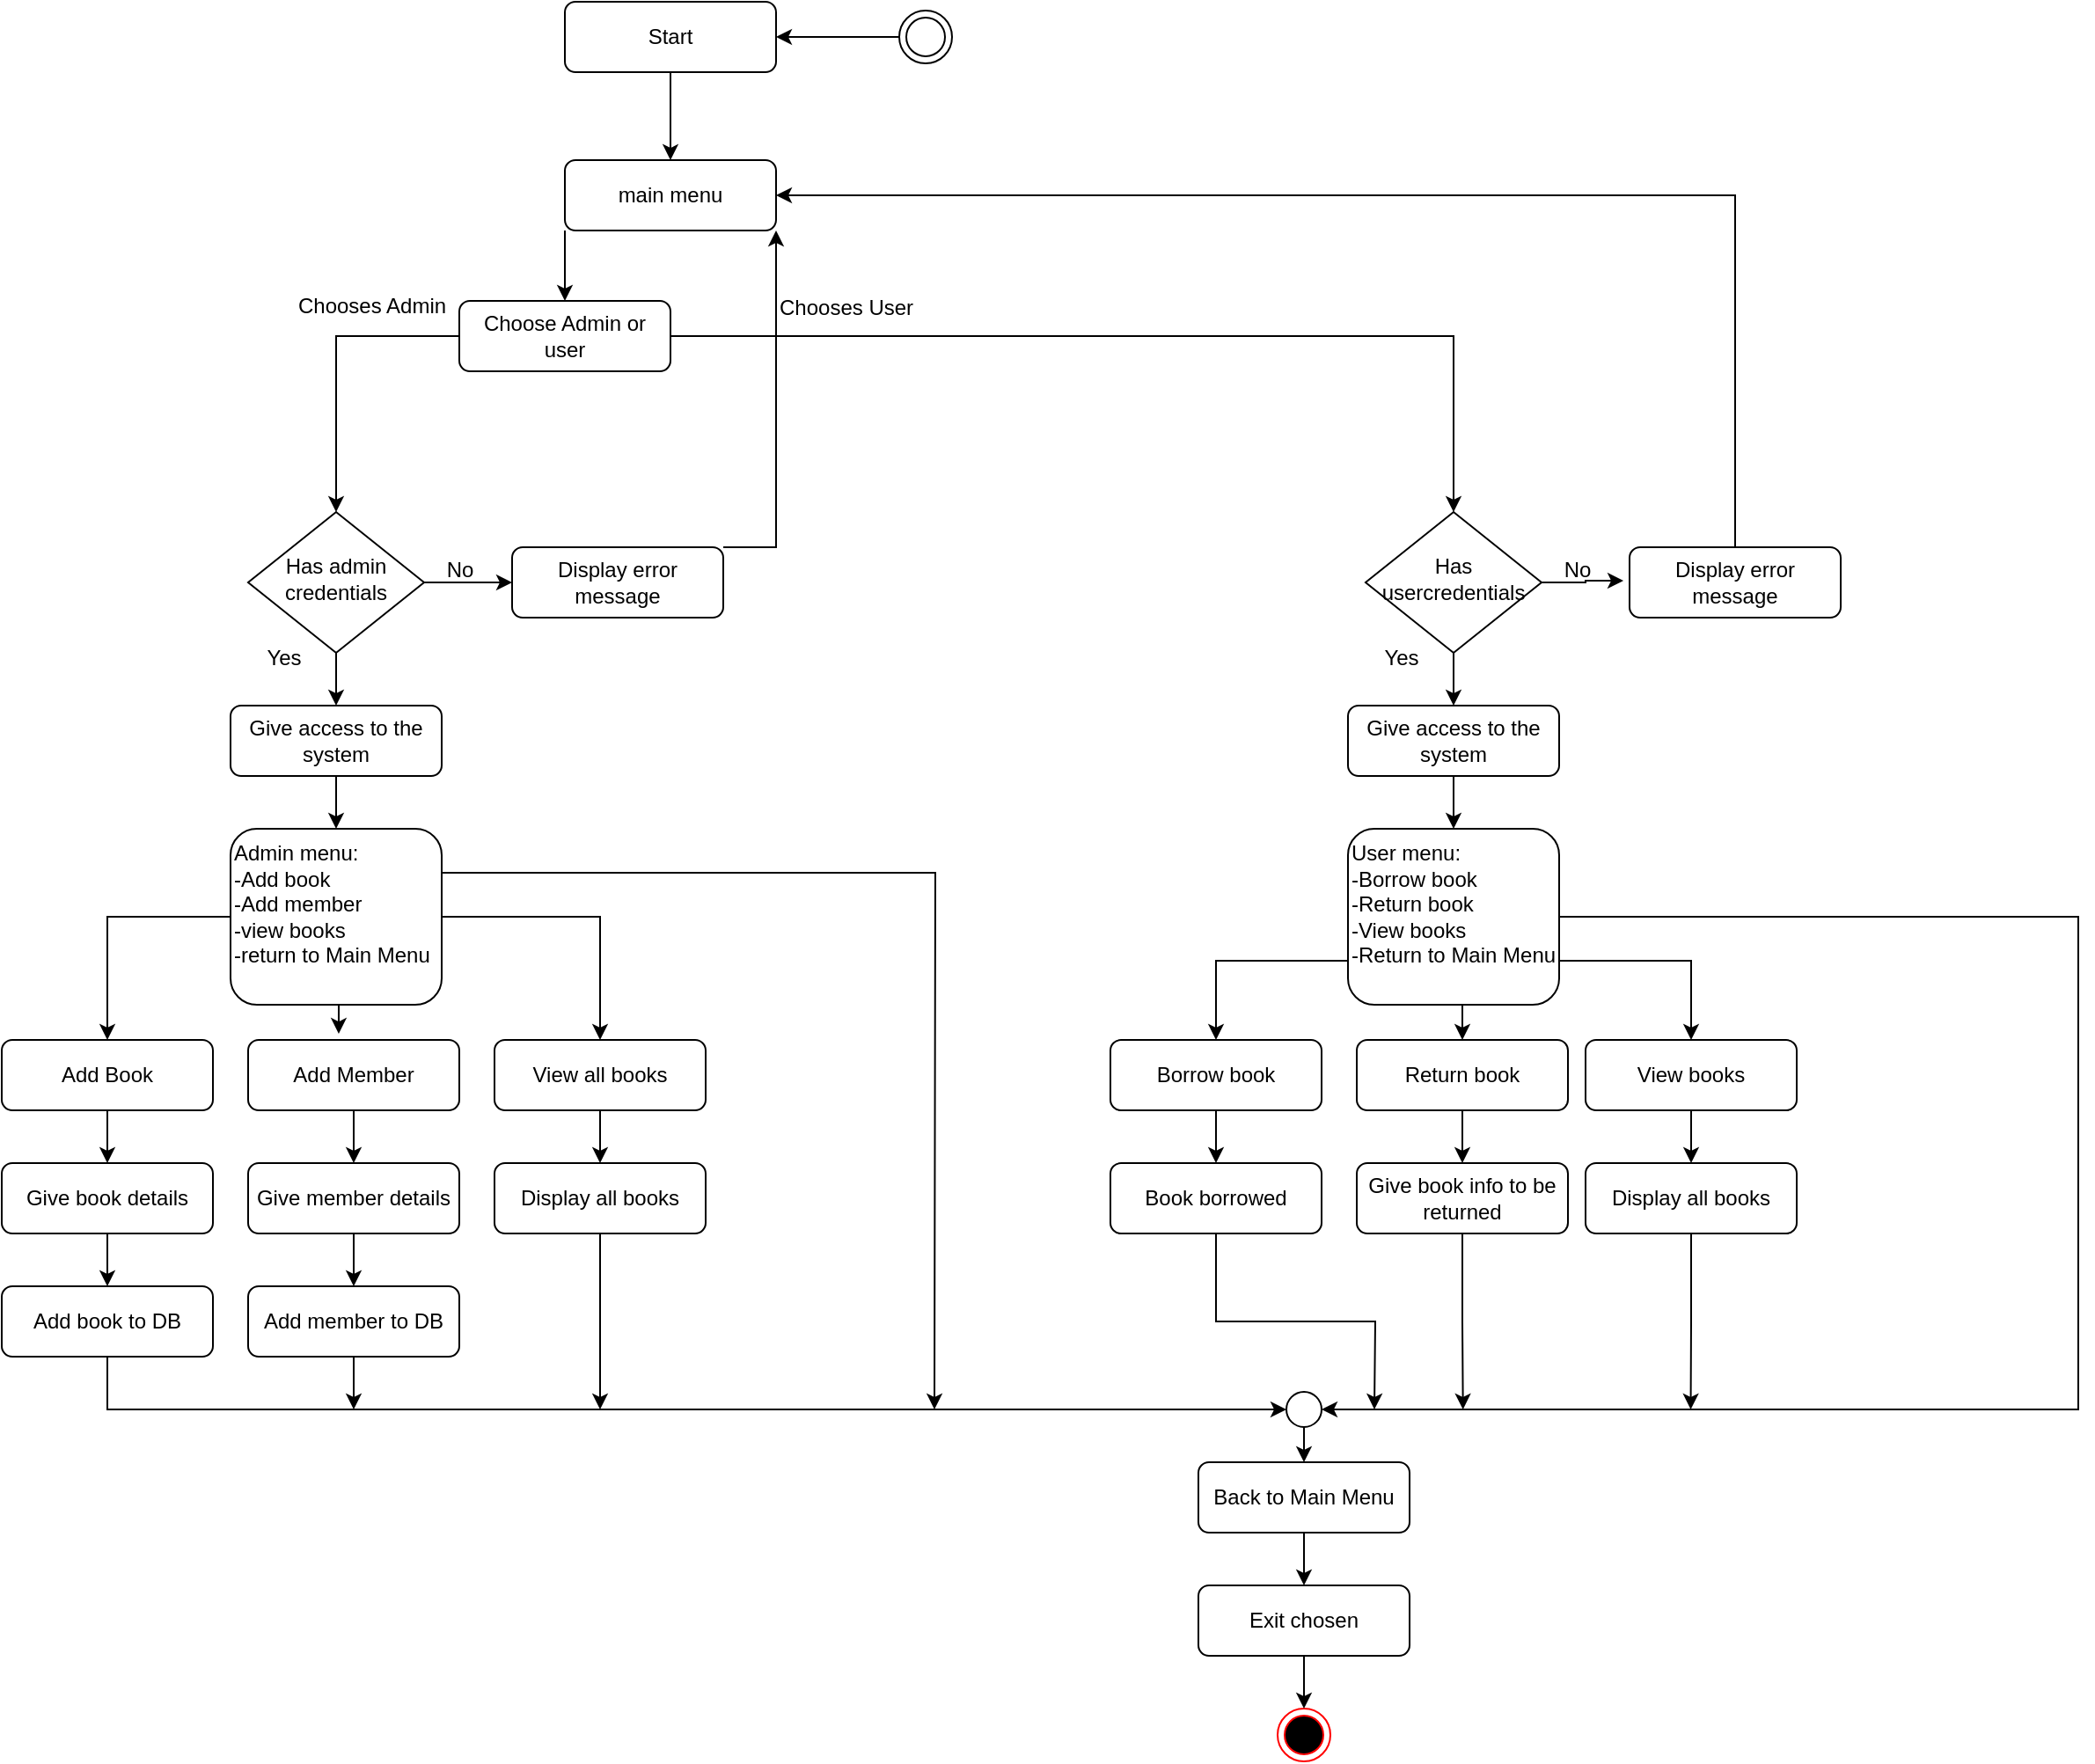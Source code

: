 <mxfile version="24.2.5" type="device">
  <diagram id="C5RBs43oDa-KdzZeNtuy" name="Page-1">
    <mxGraphModel dx="2722" dy="1407" grid="1" gridSize="10" guides="1" tooltips="1" connect="1" arrows="1" fold="1" page="1" pageScale="1" pageWidth="827" pageHeight="1169" math="0" shadow="0">
      <root>
        <mxCell id="WIyWlLk6GJQsqaUBKTNV-0" />
        <mxCell id="WIyWlLk6GJQsqaUBKTNV-1" parent="WIyWlLk6GJQsqaUBKTNV-0" />
        <mxCell id="9pO-BKtLgeTeurF5Q9mF-15" style="edgeStyle=orthogonalEdgeStyle;rounded=0;orthogonalLoop=1;jettySize=auto;html=1;exitX=0;exitY=1;exitDx=0;exitDy=0;entryX=0.5;entryY=0;entryDx=0;entryDy=0;" edge="1" parent="WIyWlLk6GJQsqaUBKTNV-1" source="WIyWlLk6GJQsqaUBKTNV-3" target="9pO-BKtLgeTeurF5Q9mF-0">
          <mxGeometry relative="1" as="geometry" />
        </mxCell>
        <mxCell id="WIyWlLk6GJQsqaUBKTNV-3" value="main menu" style="rounded=1;whiteSpace=wrap;html=1;fontSize=12;glass=0;strokeWidth=1;shadow=0;" parent="WIyWlLk6GJQsqaUBKTNV-1" vertex="1">
          <mxGeometry x="330" y="120" width="120" height="40" as="geometry" />
        </mxCell>
        <mxCell id="9pO-BKtLgeTeurF5Q9mF-10" style="edgeStyle=orthogonalEdgeStyle;rounded=0;orthogonalLoop=1;jettySize=auto;html=1;exitX=1;exitY=0.5;exitDx=0;exitDy=0;entryX=0;entryY=0.5;entryDx=0;entryDy=0;" edge="1" parent="WIyWlLk6GJQsqaUBKTNV-1" source="WIyWlLk6GJQsqaUBKTNV-6" target="WIyWlLk6GJQsqaUBKTNV-7">
          <mxGeometry relative="1" as="geometry" />
        </mxCell>
        <mxCell id="9pO-BKtLgeTeurF5Q9mF-12" style="edgeStyle=orthogonalEdgeStyle;rounded=0;orthogonalLoop=1;jettySize=auto;html=1;exitX=0.5;exitY=1;exitDx=0;exitDy=0;entryX=0.5;entryY=0;entryDx=0;entryDy=0;" edge="1" parent="WIyWlLk6GJQsqaUBKTNV-1" source="WIyWlLk6GJQsqaUBKTNV-6" target="oyNKYAAfsACNKqSFx4lD-1">
          <mxGeometry relative="1" as="geometry" />
        </mxCell>
        <mxCell id="WIyWlLk6GJQsqaUBKTNV-6" value="Has admin credentials" style="rhombus;whiteSpace=wrap;html=1;shadow=0;fontFamily=Helvetica;fontSize=12;align=center;strokeWidth=1;spacing=6;spacingTop=-4;" parent="WIyWlLk6GJQsqaUBKTNV-1" vertex="1">
          <mxGeometry x="150" y="320" width="100" height="80" as="geometry" />
        </mxCell>
        <mxCell id="9pO-BKtLgeTeurF5Q9mF-14" style="edgeStyle=orthogonalEdgeStyle;rounded=0;orthogonalLoop=1;jettySize=auto;html=1;exitX=1;exitY=0;exitDx=0;exitDy=0;entryX=1;entryY=1;entryDx=0;entryDy=0;" edge="1" parent="WIyWlLk6GJQsqaUBKTNV-1" source="WIyWlLk6GJQsqaUBKTNV-7" target="WIyWlLk6GJQsqaUBKTNV-3">
          <mxGeometry relative="1" as="geometry">
            <Array as="points">
              <mxPoint x="450" y="340" />
            </Array>
          </mxGeometry>
        </mxCell>
        <mxCell id="WIyWlLk6GJQsqaUBKTNV-7" value="Display error message" style="rounded=1;whiteSpace=wrap;html=1;fontSize=12;glass=0;strokeWidth=1;shadow=0;" parent="WIyWlLk6GJQsqaUBKTNV-1" vertex="1">
          <mxGeometry x="300" y="340" width="120" height="40" as="geometry" />
        </mxCell>
        <mxCell id="9pO-BKtLgeTeurF5Q9mF-31" style="edgeStyle=orthogonalEdgeStyle;rounded=0;orthogonalLoop=1;jettySize=auto;html=1;exitX=0.5;exitY=1;exitDx=0;exitDy=0;entryX=0.5;entryY=0;entryDx=0;entryDy=0;" edge="1" parent="WIyWlLk6GJQsqaUBKTNV-1" source="oyNKYAAfsACNKqSFx4lD-1" target="9pO-BKtLgeTeurF5Q9mF-30">
          <mxGeometry relative="1" as="geometry" />
        </mxCell>
        <mxCell id="oyNKYAAfsACNKqSFx4lD-1" value="Give access to the system" style="rounded=1;whiteSpace=wrap;html=1;fontSize=12;glass=0;strokeWidth=1;shadow=0;" parent="WIyWlLk6GJQsqaUBKTNV-1" vertex="1">
          <mxGeometry x="140" y="430" width="120" height="40" as="geometry" />
        </mxCell>
        <mxCell id="9pO-BKtLgeTeurF5Q9mF-79" style="edgeStyle=orthogonalEdgeStyle;rounded=0;orthogonalLoop=1;jettySize=auto;html=1;exitX=1;exitY=0.5;exitDx=0;exitDy=0;entryX=1;entryY=0.5;entryDx=0;entryDy=0;" edge="1" parent="WIyWlLk6GJQsqaUBKTNV-1" source="oyNKYAAfsACNKqSFx4lD-6" target="oyNKYAAfsACNKqSFx4lD-13">
          <mxGeometry relative="1" as="geometry">
            <mxPoint x="1150" y="549.471" as="targetPoint" />
            <Array as="points">
              <mxPoint x="1190" y="550" />
              <mxPoint x="1190" y="830" />
            </Array>
          </mxGeometry>
        </mxCell>
        <mxCell id="9pO-BKtLgeTeurF5Q9mF-80" style="edgeStyle=orthogonalEdgeStyle;rounded=0;orthogonalLoop=1;jettySize=auto;html=1;exitX=1;exitY=0.75;exitDx=0;exitDy=0;entryX=0.5;entryY=0;entryDx=0;entryDy=0;" edge="1" parent="WIyWlLk6GJQsqaUBKTNV-1" source="oyNKYAAfsACNKqSFx4lD-6" target="9pO-BKtLgeTeurF5Q9mF-49">
          <mxGeometry relative="1" as="geometry" />
        </mxCell>
        <mxCell id="9pO-BKtLgeTeurF5Q9mF-81" style="edgeStyle=orthogonalEdgeStyle;rounded=0;orthogonalLoop=1;jettySize=auto;html=1;exitX=0.5;exitY=1;exitDx=0;exitDy=0;entryX=0.5;entryY=0;entryDx=0;entryDy=0;" edge="1" parent="WIyWlLk6GJQsqaUBKTNV-1" source="oyNKYAAfsACNKqSFx4lD-6" target="9pO-BKtLgeTeurF5Q9mF-47">
          <mxGeometry relative="1" as="geometry" />
        </mxCell>
        <mxCell id="9pO-BKtLgeTeurF5Q9mF-82" style="edgeStyle=orthogonalEdgeStyle;rounded=0;orthogonalLoop=1;jettySize=auto;html=1;exitX=0;exitY=0.75;exitDx=0;exitDy=0;entryX=0.5;entryY=0;entryDx=0;entryDy=0;" edge="1" parent="WIyWlLk6GJQsqaUBKTNV-1" source="oyNKYAAfsACNKqSFx4lD-6" target="9pO-BKtLgeTeurF5Q9mF-48">
          <mxGeometry relative="1" as="geometry" />
        </mxCell>
        <mxCell id="oyNKYAAfsACNKqSFx4lD-6" value="User menu:&lt;div&gt;-Borrow book&lt;/div&gt;&lt;div&gt;-Return book&lt;/div&gt;&lt;div&gt;-View books&lt;/div&gt;&lt;div&gt;-Return to Main Menu&lt;/div&gt;&lt;div&gt;&lt;br style=&quot;&quot;&gt;&lt;/div&gt;" style="rounded=1;whiteSpace=wrap;html=1;fontSize=12;glass=0;strokeWidth=1;shadow=0;align=left;" parent="WIyWlLk6GJQsqaUBKTNV-1" vertex="1">
          <mxGeometry x="775" y="500" width="120" height="100" as="geometry" />
        </mxCell>
        <mxCell id="9pO-BKtLgeTeurF5Q9mF-39" style="edgeStyle=orthogonalEdgeStyle;rounded=0;orthogonalLoop=1;jettySize=auto;html=1;exitX=0.5;exitY=1;exitDx=0;exitDy=0;entryX=0.5;entryY=0;entryDx=0;entryDy=0;" edge="1" parent="WIyWlLk6GJQsqaUBKTNV-1" source="oyNKYAAfsACNKqSFx4lD-13" target="9pO-BKtLgeTeurF5Q9mF-37">
          <mxGeometry relative="1" as="geometry" />
        </mxCell>
        <mxCell id="oyNKYAAfsACNKqSFx4lD-13" value="" style="ellipse;whiteSpace=wrap;html=1;aspect=fixed;" parent="WIyWlLk6GJQsqaUBKTNV-1" vertex="1">
          <mxGeometry x="740" y="820" width="20" height="20" as="geometry" />
        </mxCell>
        <mxCell id="oyNKYAAfsACNKqSFx4lD-20" style="edgeStyle=orthogonalEdgeStyle;rounded=0;orthogonalLoop=1;jettySize=auto;html=1;exitX=0.5;exitY=1;exitDx=0;exitDy=0;entryX=0.5;entryY=0;entryDx=0;entryDy=0;" parent="WIyWlLk6GJQsqaUBKTNV-1" source="oyNKYAAfsACNKqSFx4lD-19" target="WIyWlLk6GJQsqaUBKTNV-3" edge="1">
          <mxGeometry relative="1" as="geometry" />
        </mxCell>
        <mxCell id="oyNKYAAfsACNKqSFx4lD-19" value="Start" style="rounded=1;whiteSpace=wrap;html=1;fontSize=12;glass=0;strokeWidth=1;shadow=0;" parent="WIyWlLk6GJQsqaUBKTNV-1" vertex="1">
          <mxGeometry x="330" y="30" width="120" height="40" as="geometry" />
        </mxCell>
        <mxCell id="oyNKYAAfsACNKqSFx4lD-21" value="Yes&lt;div&gt;&lt;br&gt;&lt;/div&gt;" style="text;html=1;align=center;verticalAlign=middle;resizable=0;points=[];autosize=1;strokeColor=none;fillColor=none;" parent="WIyWlLk6GJQsqaUBKTNV-1" vertex="1">
          <mxGeometry x="150" y="390" width="40" height="40" as="geometry" />
        </mxCell>
        <mxCell id="oyNKYAAfsACNKqSFx4lD-49" value="" style="ellipse;html=1;shape=endState;fillColor=#000000;strokeColor=#ff0000;" parent="WIyWlLk6GJQsqaUBKTNV-1" vertex="1">
          <mxGeometry x="735" y="1000" width="30" height="30" as="geometry" />
        </mxCell>
        <mxCell id="oyNKYAAfsACNKqSFx4lD-51" style="edgeStyle=orthogonalEdgeStyle;rounded=0;orthogonalLoop=1;jettySize=auto;html=1;exitX=0;exitY=0.5;exitDx=0;exitDy=0;entryX=1;entryY=0.5;entryDx=0;entryDy=0;" parent="WIyWlLk6GJQsqaUBKTNV-1" source="oyNKYAAfsACNKqSFx4lD-50" target="oyNKYAAfsACNKqSFx4lD-19" edge="1">
          <mxGeometry relative="1" as="geometry" />
        </mxCell>
        <mxCell id="oyNKYAAfsACNKqSFx4lD-50" value="" style="ellipse;shape=doubleEllipse;html=1;dashed=0;whiteSpace=wrap;aspect=fixed;" parent="WIyWlLk6GJQsqaUBKTNV-1" vertex="1">
          <mxGeometry x="520" y="35" width="30" height="30" as="geometry" />
        </mxCell>
        <mxCell id="9pO-BKtLgeTeurF5Q9mF-7" style="edgeStyle=orthogonalEdgeStyle;rounded=0;orthogonalLoop=1;jettySize=auto;html=1;exitX=0;exitY=0.5;exitDx=0;exitDy=0;entryX=0.5;entryY=0;entryDx=0;entryDy=0;" edge="1" parent="WIyWlLk6GJQsqaUBKTNV-1" source="9pO-BKtLgeTeurF5Q9mF-0" target="WIyWlLk6GJQsqaUBKTNV-6">
          <mxGeometry relative="1" as="geometry" />
        </mxCell>
        <mxCell id="9pO-BKtLgeTeurF5Q9mF-16" style="edgeStyle=orthogonalEdgeStyle;rounded=0;orthogonalLoop=1;jettySize=auto;html=1;exitX=1;exitY=0.5;exitDx=0;exitDy=0;entryX=0.5;entryY=0;entryDx=0;entryDy=0;" edge="1" parent="WIyWlLk6GJQsqaUBKTNV-1" source="9pO-BKtLgeTeurF5Q9mF-0" target="9pO-BKtLgeTeurF5Q9mF-6">
          <mxGeometry relative="1" as="geometry">
            <mxPoint x="520" y="219.667" as="targetPoint" />
          </mxGeometry>
        </mxCell>
        <mxCell id="9pO-BKtLgeTeurF5Q9mF-0" value="Choose Admin or user" style="rounded=1;whiteSpace=wrap;html=1;fontSize=12;glass=0;strokeWidth=1;shadow=0;" vertex="1" parent="WIyWlLk6GJQsqaUBKTNV-1">
          <mxGeometry x="270" y="200" width="120" height="40" as="geometry" />
        </mxCell>
        <mxCell id="9pO-BKtLgeTeurF5Q9mF-5" style="edgeStyle=orthogonalEdgeStyle;rounded=0;orthogonalLoop=1;jettySize=auto;html=1;exitX=0.5;exitY=0;exitDx=0;exitDy=0;entryX=0.5;entryY=0;entryDx=0;entryDy=0;" edge="1" parent="WIyWlLk6GJQsqaUBKTNV-1" source="WIyWlLk6GJQsqaUBKTNV-6" target="WIyWlLk6GJQsqaUBKTNV-6">
          <mxGeometry relative="1" as="geometry" />
        </mxCell>
        <mxCell id="9pO-BKtLgeTeurF5Q9mF-6" value="Has usercredentials" style="rhombus;whiteSpace=wrap;html=1;shadow=0;fontFamily=Helvetica;fontSize=12;align=center;strokeWidth=1;spacing=6;spacingTop=-4;" vertex="1" parent="WIyWlLk6GJQsqaUBKTNV-1">
          <mxGeometry x="785" y="320" width="100" height="80" as="geometry" />
        </mxCell>
        <mxCell id="9pO-BKtLgeTeurF5Q9mF-8" value="&lt;div&gt;Chooses Admin&lt;div&gt;&lt;br&gt;&lt;/div&gt;&lt;/div&gt;" style="text;html=1;align=center;verticalAlign=middle;resizable=0;points=[];autosize=1;strokeColor=none;fillColor=none;" vertex="1" parent="WIyWlLk6GJQsqaUBKTNV-1">
          <mxGeometry x="165" y="190" width="110" height="40" as="geometry" />
        </mxCell>
        <mxCell id="9pO-BKtLgeTeurF5Q9mF-13" value="No" style="text;html=1;align=center;verticalAlign=middle;resizable=0;points=[];autosize=1;strokeColor=none;fillColor=none;" vertex="1" parent="WIyWlLk6GJQsqaUBKTNV-1">
          <mxGeometry x="250" y="338" width="40" height="30" as="geometry" />
        </mxCell>
        <mxCell id="9pO-BKtLgeTeurF5Q9mF-18" style="edgeStyle=orthogonalEdgeStyle;rounded=0;orthogonalLoop=1;jettySize=auto;html=1;exitX=0.5;exitY=1;exitDx=0;exitDy=0;entryX=0.5;entryY=0;entryDx=0;entryDy=0;" edge="1" parent="WIyWlLk6GJQsqaUBKTNV-1" target="9pO-BKtLgeTeurF5Q9mF-21">
          <mxGeometry relative="1" as="geometry">
            <mxPoint x="835" y="400" as="sourcePoint" />
          </mxGeometry>
        </mxCell>
        <mxCell id="9pO-BKtLgeTeurF5Q9mF-27" style="edgeStyle=orthogonalEdgeStyle;rounded=0;orthogonalLoop=1;jettySize=auto;html=1;exitX=0.5;exitY=0;exitDx=0;exitDy=0;entryX=1;entryY=0.5;entryDx=0;entryDy=0;" edge="1" parent="WIyWlLk6GJQsqaUBKTNV-1" source="9pO-BKtLgeTeurF5Q9mF-20" target="WIyWlLk6GJQsqaUBKTNV-3">
          <mxGeometry relative="1" as="geometry" />
        </mxCell>
        <mxCell id="9pO-BKtLgeTeurF5Q9mF-20" value="Display error message" style="rounded=1;whiteSpace=wrap;html=1;fontSize=12;glass=0;strokeWidth=1;shadow=0;" vertex="1" parent="WIyWlLk6GJQsqaUBKTNV-1">
          <mxGeometry x="935" y="340" width="120" height="40" as="geometry" />
        </mxCell>
        <mxCell id="9pO-BKtLgeTeurF5Q9mF-32" style="edgeStyle=orthogonalEdgeStyle;rounded=0;orthogonalLoop=1;jettySize=auto;html=1;exitX=0.5;exitY=1;exitDx=0;exitDy=0;entryX=0.5;entryY=0;entryDx=0;entryDy=0;" edge="1" parent="WIyWlLk6GJQsqaUBKTNV-1" source="9pO-BKtLgeTeurF5Q9mF-21" target="oyNKYAAfsACNKqSFx4lD-6">
          <mxGeometry relative="1" as="geometry" />
        </mxCell>
        <mxCell id="9pO-BKtLgeTeurF5Q9mF-21" value="Give access to the system" style="rounded=1;whiteSpace=wrap;html=1;fontSize=12;glass=0;strokeWidth=1;shadow=0;" vertex="1" parent="WIyWlLk6GJQsqaUBKTNV-1">
          <mxGeometry x="775" y="430" width="120" height="40" as="geometry" />
        </mxCell>
        <mxCell id="9pO-BKtLgeTeurF5Q9mF-22" value="Yes&lt;div&gt;&lt;br&gt;&lt;/div&gt;" style="text;html=1;align=center;verticalAlign=middle;resizable=0;points=[];autosize=1;strokeColor=none;fillColor=none;" vertex="1" parent="WIyWlLk6GJQsqaUBKTNV-1">
          <mxGeometry x="785" y="390" width="40" height="40" as="geometry" />
        </mxCell>
        <mxCell id="9pO-BKtLgeTeurF5Q9mF-23" style="edgeStyle=orthogonalEdgeStyle;rounded=0;orthogonalLoop=1;jettySize=auto;html=1;exitX=0.5;exitY=0;exitDx=0;exitDy=0;entryX=0.5;entryY=0;entryDx=0;entryDy=0;" edge="1" parent="WIyWlLk6GJQsqaUBKTNV-1">
          <mxGeometry relative="1" as="geometry">
            <mxPoint x="955" y="320" as="sourcePoint" />
            <mxPoint x="955" y="320" as="targetPoint" />
          </mxGeometry>
        </mxCell>
        <mxCell id="9pO-BKtLgeTeurF5Q9mF-24" value="No" style="text;html=1;align=center;verticalAlign=middle;resizable=0;points=[];autosize=1;strokeColor=none;fillColor=none;" vertex="1" parent="WIyWlLk6GJQsqaUBKTNV-1">
          <mxGeometry x="885" y="338" width="40" height="30" as="geometry" />
        </mxCell>
        <mxCell id="9pO-BKtLgeTeurF5Q9mF-26" style="edgeStyle=orthogonalEdgeStyle;rounded=0;orthogonalLoop=1;jettySize=auto;html=1;exitX=1;exitY=0.5;exitDx=0;exitDy=0;entryX=-0.029;entryY=0.476;entryDx=0;entryDy=0;entryPerimeter=0;" edge="1" parent="WIyWlLk6GJQsqaUBKTNV-1" source="9pO-BKtLgeTeurF5Q9mF-6" target="9pO-BKtLgeTeurF5Q9mF-20">
          <mxGeometry relative="1" as="geometry" />
        </mxCell>
        <mxCell id="9pO-BKtLgeTeurF5Q9mF-28" value="Chooses User" style="text;whiteSpace=wrap;html=1;" vertex="1" parent="WIyWlLk6GJQsqaUBKTNV-1">
          <mxGeometry x="450" y="190" width="110" height="80" as="geometry" />
        </mxCell>
        <mxCell id="9pO-BKtLgeTeurF5Q9mF-71" style="edgeStyle=orthogonalEdgeStyle;rounded=0;orthogonalLoop=1;jettySize=auto;html=1;exitX=0;exitY=0.5;exitDx=0;exitDy=0;entryX=0.5;entryY=0;entryDx=0;entryDy=0;" edge="1" parent="WIyWlLk6GJQsqaUBKTNV-1" source="9pO-BKtLgeTeurF5Q9mF-30" target="9pO-BKtLgeTeurF5Q9mF-42">
          <mxGeometry relative="1" as="geometry" />
        </mxCell>
        <mxCell id="9pO-BKtLgeTeurF5Q9mF-72" style="edgeStyle=orthogonalEdgeStyle;rounded=0;orthogonalLoop=1;jettySize=auto;html=1;exitX=1;exitY=0.5;exitDx=0;exitDy=0;entryX=0.5;entryY=0;entryDx=0;entryDy=0;" edge="1" parent="WIyWlLk6GJQsqaUBKTNV-1" source="9pO-BKtLgeTeurF5Q9mF-30" target="9pO-BKtLgeTeurF5Q9mF-43">
          <mxGeometry relative="1" as="geometry" />
        </mxCell>
        <mxCell id="9pO-BKtLgeTeurF5Q9mF-78" style="edgeStyle=orthogonalEdgeStyle;rounded=0;orthogonalLoop=1;jettySize=auto;html=1;exitX=1;exitY=0.25;exitDx=0;exitDy=0;" edge="1" parent="WIyWlLk6GJQsqaUBKTNV-1" source="9pO-BKtLgeTeurF5Q9mF-30">
          <mxGeometry relative="1" as="geometry">
            <mxPoint x="540" y="830" as="targetPoint" />
          </mxGeometry>
        </mxCell>
        <mxCell id="9pO-BKtLgeTeurF5Q9mF-30" value="Admin menu:&lt;div&gt;-Add book&lt;/div&gt;&lt;div&gt;-Add member&lt;/div&gt;&lt;div&gt;-view books&lt;/div&gt;&lt;div&gt;-return to Main Menu&lt;/div&gt;&lt;div&gt;&lt;br&gt;&lt;/div&gt;" style="rounded=1;whiteSpace=wrap;html=1;fontSize=12;glass=0;strokeWidth=1;shadow=0;align=left;" vertex="1" parent="WIyWlLk6GJQsqaUBKTNV-1">
          <mxGeometry x="140" y="500" width="120" height="100" as="geometry" />
        </mxCell>
        <mxCell id="9pO-BKtLgeTeurF5Q9mF-40" style="edgeStyle=orthogonalEdgeStyle;rounded=0;orthogonalLoop=1;jettySize=auto;html=1;exitX=0.5;exitY=1;exitDx=0;exitDy=0;entryX=0.5;entryY=0;entryDx=0;entryDy=0;" edge="1" parent="WIyWlLk6GJQsqaUBKTNV-1" source="9pO-BKtLgeTeurF5Q9mF-37" target="9pO-BKtLgeTeurF5Q9mF-38">
          <mxGeometry relative="1" as="geometry" />
        </mxCell>
        <mxCell id="9pO-BKtLgeTeurF5Q9mF-37" value="Back to Main Menu" style="rounded=1;whiteSpace=wrap;html=1;fontSize=12;glass=0;strokeWidth=1;shadow=0;" vertex="1" parent="WIyWlLk6GJQsqaUBKTNV-1">
          <mxGeometry x="690" y="860" width="120" height="40" as="geometry" />
        </mxCell>
        <mxCell id="9pO-BKtLgeTeurF5Q9mF-41" style="edgeStyle=orthogonalEdgeStyle;rounded=0;orthogonalLoop=1;jettySize=auto;html=1;exitX=0.5;exitY=1;exitDx=0;exitDy=0;entryX=0.5;entryY=0;entryDx=0;entryDy=0;" edge="1" parent="WIyWlLk6GJQsqaUBKTNV-1" source="9pO-BKtLgeTeurF5Q9mF-38" target="oyNKYAAfsACNKqSFx4lD-49">
          <mxGeometry relative="1" as="geometry" />
        </mxCell>
        <mxCell id="9pO-BKtLgeTeurF5Q9mF-38" value="Exit chosen" style="rounded=1;whiteSpace=wrap;html=1;fontSize=12;glass=0;strokeWidth=1;shadow=0;" vertex="1" parent="WIyWlLk6GJQsqaUBKTNV-1">
          <mxGeometry x="690" y="930" width="120" height="40" as="geometry" />
        </mxCell>
        <mxCell id="9pO-BKtLgeTeurF5Q9mF-67" style="edgeStyle=orthogonalEdgeStyle;rounded=0;orthogonalLoop=1;jettySize=auto;html=1;exitX=0.5;exitY=1;exitDx=0;exitDy=0;entryX=0.5;entryY=0;entryDx=0;entryDy=0;" edge="1" parent="WIyWlLk6GJQsqaUBKTNV-1" source="9pO-BKtLgeTeurF5Q9mF-42" target="9pO-BKtLgeTeurF5Q9mF-51">
          <mxGeometry relative="1" as="geometry" />
        </mxCell>
        <mxCell id="9pO-BKtLgeTeurF5Q9mF-42" value="Add Book" style="rounded=1;whiteSpace=wrap;html=1;fontSize=12;glass=0;strokeWidth=1;shadow=0;" vertex="1" parent="WIyWlLk6GJQsqaUBKTNV-1">
          <mxGeometry x="10" y="620" width="120" height="40" as="geometry" />
        </mxCell>
        <mxCell id="9pO-BKtLgeTeurF5Q9mF-74" style="edgeStyle=orthogonalEdgeStyle;rounded=0;orthogonalLoop=1;jettySize=auto;html=1;exitX=0.5;exitY=1;exitDx=0;exitDy=0;entryX=0.5;entryY=0;entryDx=0;entryDy=0;" edge="1" parent="WIyWlLk6GJQsqaUBKTNV-1" source="9pO-BKtLgeTeurF5Q9mF-43" target="9pO-BKtLgeTeurF5Q9mF-52">
          <mxGeometry relative="1" as="geometry" />
        </mxCell>
        <mxCell id="9pO-BKtLgeTeurF5Q9mF-43" value="View all books" style="rounded=1;whiteSpace=wrap;html=1;fontSize=12;glass=0;strokeWidth=1;shadow=0;" vertex="1" parent="WIyWlLk6GJQsqaUBKTNV-1">
          <mxGeometry x="290" y="620" width="120" height="40" as="geometry" />
        </mxCell>
        <mxCell id="9pO-BKtLgeTeurF5Q9mF-70" style="edgeStyle=orthogonalEdgeStyle;rounded=0;orthogonalLoop=1;jettySize=auto;html=1;exitX=0.5;exitY=1;exitDx=0;exitDy=0;entryX=0.5;entryY=0;entryDx=0;entryDy=0;" edge="1" parent="WIyWlLk6GJQsqaUBKTNV-1" source="9pO-BKtLgeTeurF5Q9mF-44" target="9pO-BKtLgeTeurF5Q9mF-53">
          <mxGeometry relative="1" as="geometry" />
        </mxCell>
        <mxCell id="9pO-BKtLgeTeurF5Q9mF-44" value="Add Member" style="rounded=1;whiteSpace=wrap;html=1;fontSize=12;glass=0;strokeWidth=1;shadow=0;" vertex="1" parent="WIyWlLk6GJQsqaUBKTNV-1">
          <mxGeometry x="150" y="620" width="120" height="40" as="geometry" />
        </mxCell>
        <mxCell id="9pO-BKtLgeTeurF5Q9mF-83" style="edgeStyle=orthogonalEdgeStyle;rounded=0;orthogonalLoop=1;jettySize=auto;html=1;exitX=0.5;exitY=1;exitDx=0;exitDy=0;entryX=0.5;entryY=0;entryDx=0;entryDy=0;" edge="1" parent="WIyWlLk6GJQsqaUBKTNV-1" source="9pO-BKtLgeTeurF5Q9mF-47" target="9pO-BKtLgeTeurF5Q9mF-75">
          <mxGeometry relative="1" as="geometry" />
        </mxCell>
        <mxCell id="9pO-BKtLgeTeurF5Q9mF-47" value="Return book" style="rounded=1;whiteSpace=wrap;html=1;fontSize=12;glass=0;strokeWidth=1;shadow=0;" vertex="1" parent="WIyWlLk6GJQsqaUBKTNV-1">
          <mxGeometry x="780" y="620" width="120" height="40" as="geometry" />
        </mxCell>
        <mxCell id="9pO-BKtLgeTeurF5Q9mF-85" style="edgeStyle=orthogonalEdgeStyle;rounded=0;orthogonalLoop=1;jettySize=auto;html=1;exitX=0.5;exitY=1;exitDx=0;exitDy=0;entryX=0.5;entryY=0;entryDx=0;entryDy=0;" edge="1" parent="WIyWlLk6GJQsqaUBKTNV-1" source="9pO-BKtLgeTeurF5Q9mF-48" target="9pO-BKtLgeTeurF5Q9mF-76">
          <mxGeometry relative="1" as="geometry" />
        </mxCell>
        <mxCell id="9pO-BKtLgeTeurF5Q9mF-48" value="Borrow book" style="rounded=1;whiteSpace=wrap;html=1;fontSize=12;glass=0;strokeWidth=1;shadow=0;" vertex="1" parent="WIyWlLk6GJQsqaUBKTNV-1">
          <mxGeometry x="640" y="620" width="120" height="40" as="geometry" />
        </mxCell>
        <mxCell id="9pO-BKtLgeTeurF5Q9mF-84" style="edgeStyle=orthogonalEdgeStyle;rounded=0;orthogonalLoop=1;jettySize=auto;html=1;exitX=0.5;exitY=1;exitDx=0;exitDy=0;entryX=0.5;entryY=0;entryDx=0;entryDy=0;" edge="1" parent="WIyWlLk6GJQsqaUBKTNV-1" source="9pO-BKtLgeTeurF5Q9mF-49" target="9pO-BKtLgeTeurF5Q9mF-77">
          <mxGeometry relative="1" as="geometry" />
        </mxCell>
        <mxCell id="9pO-BKtLgeTeurF5Q9mF-49" value="View books" style="rounded=1;whiteSpace=wrap;html=1;fontSize=12;glass=0;strokeWidth=1;shadow=0;" vertex="1" parent="WIyWlLk6GJQsqaUBKTNV-1">
          <mxGeometry x="910" y="620" width="120" height="40" as="geometry" />
        </mxCell>
        <mxCell id="9pO-BKtLgeTeurF5Q9mF-68" style="edgeStyle=orthogonalEdgeStyle;rounded=0;orthogonalLoop=1;jettySize=auto;html=1;exitX=0.5;exitY=1;exitDx=0;exitDy=0;entryX=0.5;entryY=0;entryDx=0;entryDy=0;" edge="1" parent="WIyWlLk6GJQsqaUBKTNV-1" source="9pO-BKtLgeTeurF5Q9mF-51" target="9pO-BKtLgeTeurF5Q9mF-55">
          <mxGeometry relative="1" as="geometry" />
        </mxCell>
        <mxCell id="9pO-BKtLgeTeurF5Q9mF-51" value="Give book details" style="rounded=1;whiteSpace=wrap;html=1;fontSize=12;glass=0;strokeWidth=1;shadow=0;" vertex="1" parent="WIyWlLk6GJQsqaUBKTNV-1">
          <mxGeometry x="10" y="690" width="120" height="40" as="geometry" />
        </mxCell>
        <mxCell id="9pO-BKtLgeTeurF5Q9mF-65" style="edgeStyle=orthogonalEdgeStyle;rounded=0;orthogonalLoop=1;jettySize=auto;html=1;exitX=0.5;exitY=1;exitDx=0;exitDy=0;" edge="1" parent="WIyWlLk6GJQsqaUBKTNV-1" source="9pO-BKtLgeTeurF5Q9mF-52">
          <mxGeometry relative="1" as="geometry">
            <mxPoint x="350" y="830" as="targetPoint" />
          </mxGeometry>
        </mxCell>
        <mxCell id="9pO-BKtLgeTeurF5Q9mF-52" value="Display all books" style="rounded=1;whiteSpace=wrap;html=1;fontSize=12;glass=0;strokeWidth=1;shadow=0;" vertex="1" parent="WIyWlLk6GJQsqaUBKTNV-1">
          <mxGeometry x="290" y="690" width="120" height="40" as="geometry" />
        </mxCell>
        <mxCell id="9pO-BKtLgeTeurF5Q9mF-69" style="edgeStyle=orthogonalEdgeStyle;rounded=0;orthogonalLoop=1;jettySize=auto;html=1;exitX=0.5;exitY=1;exitDx=0;exitDy=0;entryX=0.5;entryY=0;entryDx=0;entryDy=0;" edge="1" parent="WIyWlLk6GJQsqaUBKTNV-1" source="9pO-BKtLgeTeurF5Q9mF-53" target="9pO-BKtLgeTeurF5Q9mF-57">
          <mxGeometry relative="1" as="geometry" />
        </mxCell>
        <mxCell id="9pO-BKtLgeTeurF5Q9mF-53" value="Give member details" style="rounded=1;whiteSpace=wrap;html=1;fontSize=12;glass=0;strokeWidth=1;shadow=0;" vertex="1" parent="WIyWlLk6GJQsqaUBKTNV-1">
          <mxGeometry x="150" y="690" width="120" height="40" as="geometry" />
        </mxCell>
        <mxCell id="9pO-BKtLgeTeurF5Q9mF-63" style="edgeStyle=orthogonalEdgeStyle;rounded=0;orthogonalLoop=1;jettySize=auto;html=1;exitX=0.5;exitY=1;exitDx=0;exitDy=0;entryX=0;entryY=0.5;entryDx=0;entryDy=0;" edge="1" parent="WIyWlLk6GJQsqaUBKTNV-1" source="9pO-BKtLgeTeurF5Q9mF-55" target="oyNKYAAfsACNKqSFx4lD-13">
          <mxGeometry relative="1" as="geometry" />
        </mxCell>
        <mxCell id="9pO-BKtLgeTeurF5Q9mF-55" value="Add book to DB" style="rounded=1;whiteSpace=wrap;html=1;fontSize=12;glass=0;strokeWidth=1;shadow=0;" vertex="1" parent="WIyWlLk6GJQsqaUBKTNV-1">
          <mxGeometry x="10" y="760" width="120" height="40" as="geometry" />
        </mxCell>
        <mxCell id="9pO-BKtLgeTeurF5Q9mF-66" style="edgeStyle=orthogonalEdgeStyle;rounded=0;orthogonalLoop=1;jettySize=auto;html=1;exitX=0.5;exitY=1;exitDx=0;exitDy=0;" edge="1" parent="WIyWlLk6GJQsqaUBKTNV-1" source="9pO-BKtLgeTeurF5Q9mF-57">
          <mxGeometry relative="1" as="geometry">
            <mxPoint x="210" y="830" as="targetPoint" />
          </mxGeometry>
        </mxCell>
        <mxCell id="9pO-BKtLgeTeurF5Q9mF-57" value="Add member to DB" style="rounded=1;whiteSpace=wrap;html=1;fontSize=12;glass=0;strokeWidth=1;shadow=0;" vertex="1" parent="WIyWlLk6GJQsqaUBKTNV-1">
          <mxGeometry x="150" y="760" width="120" height="40" as="geometry" />
        </mxCell>
        <mxCell id="9pO-BKtLgeTeurF5Q9mF-73" style="edgeStyle=orthogonalEdgeStyle;rounded=0;orthogonalLoop=1;jettySize=auto;html=1;exitX=0.5;exitY=1;exitDx=0;exitDy=0;entryX=0.429;entryY=-0.087;entryDx=0;entryDy=0;entryPerimeter=0;" edge="1" parent="WIyWlLk6GJQsqaUBKTNV-1" source="9pO-BKtLgeTeurF5Q9mF-30" target="9pO-BKtLgeTeurF5Q9mF-44">
          <mxGeometry relative="1" as="geometry" />
        </mxCell>
        <mxCell id="9pO-BKtLgeTeurF5Q9mF-87" style="edgeStyle=orthogonalEdgeStyle;rounded=0;orthogonalLoop=1;jettySize=auto;html=1;exitX=0.5;exitY=1;exitDx=0;exitDy=0;" edge="1" parent="WIyWlLk6GJQsqaUBKTNV-1" source="9pO-BKtLgeTeurF5Q9mF-75">
          <mxGeometry relative="1" as="geometry">
            <mxPoint x="840.353" y="830" as="targetPoint" />
          </mxGeometry>
        </mxCell>
        <mxCell id="9pO-BKtLgeTeurF5Q9mF-75" value="Give book info to be returned" style="rounded=1;whiteSpace=wrap;html=1;fontSize=12;glass=0;strokeWidth=1;shadow=0;" vertex="1" parent="WIyWlLk6GJQsqaUBKTNV-1">
          <mxGeometry x="780" y="690" width="120" height="40" as="geometry" />
        </mxCell>
        <mxCell id="9pO-BKtLgeTeurF5Q9mF-88" style="edgeStyle=orthogonalEdgeStyle;rounded=0;orthogonalLoop=1;jettySize=auto;html=1;exitX=0.5;exitY=1;exitDx=0;exitDy=0;" edge="1" parent="WIyWlLk6GJQsqaUBKTNV-1" source="9pO-BKtLgeTeurF5Q9mF-76">
          <mxGeometry relative="1" as="geometry">
            <mxPoint x="790" y="830" as="targetPoint" />
          </mxGeometry>
        </mxCell>
        <mxCell id="9pO-BKtLgeTeurF5Q9mF-76" value="Book borrowed" style="rounded=1;whiteSpace=wrap;html=1;fontSize=12;glass=0;strokeWidth=1;shadow=0;" vertex="1" parent="WIyWlLk6GJQsqaUBKTNV-1">
          <mxGeometry x="640" y="690" width="120" height="40" as="geometry" />
        </mxCell>
        <mxCell id="9pO-BKtLgeTeurF5Q9mF-86" style="edgeStyle=orthogonalEdgeStyle;rounded=0;orthogonalLoop=1;jettySize=auto;html=1;exitX=0.5;exitY=1;exitDx=0;exitDy=0;" edge="1" parent="WIyWlLk6GJQsqaUBKTNV-1" source="9pO-BKtLgeTeurF5Q9mF-77">
          <mxGeometry relative="1" as="geometry">
            <mxPoint x="969.765" y="830" as="targetPoint" />
          </mxGeometry>
        </mxCell>
        <mxCell id="9pO-BKtLgeTeurF5Q9mF-77" value="Display all books" style="rounded=1;whiteSpace=wrap;html=1;fontSize=12;glass=0;strokeWidth=1;shadow=0;" vertex="1" parent="WIyWlLk6GJQsqaUBKTNV-1">
          <mxGeometry x="910" y="690" width="120" height="40" as="geometry" />
        </mxCell>
      </root>
    </mxGraphModel>
  </diagram>
</mxfile>
